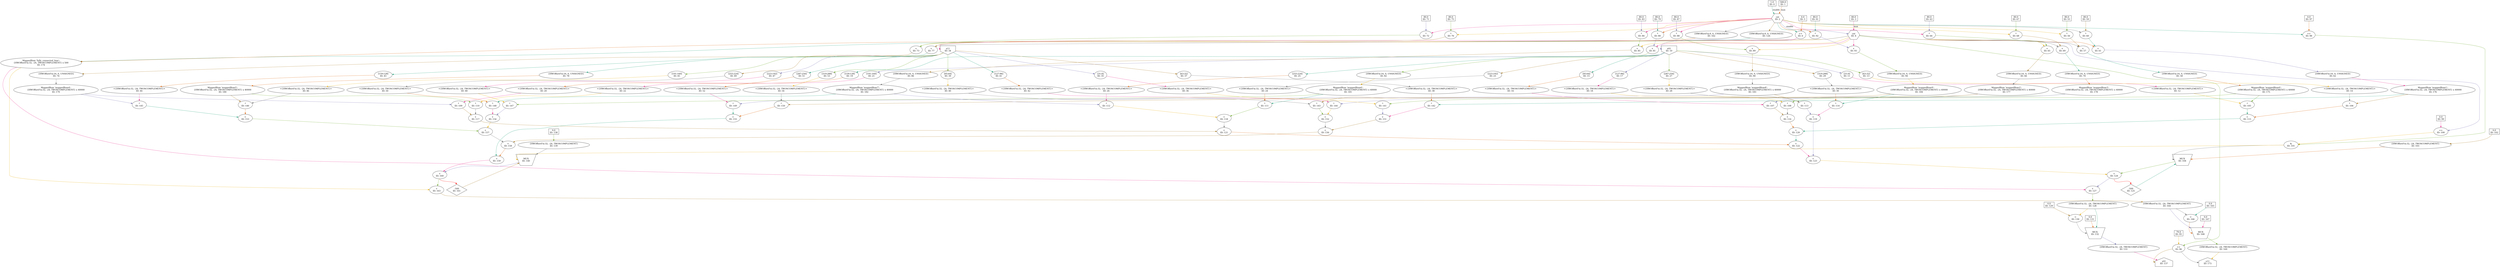 digraph fully_connected01_original{
	NodeConstantDouble0 [shape=box, label="1.0\nID: 0"];
	NodeConstantDouble1 [shape=box, label="500.0\nID: 1"];
	NodeCounterV12 [shape=hexagon, label="cnt\nID: 2"];
	NodeConstantDouble3 [shape=box, label="80.0\nID: 3"];
	NodeCounterV14 [shape=hexagon, label="cnt\nID: 4"];
	NodeConstantDouble95 [shape=box, label="79.0\nID: 95"];
	NodeEq96 [label="==\nID: 96"];
	NodeConstantDouble97 [shape=box, label="0.0\nID: 97"];
	NodeEq98 [label="==\nID: 98"];
	NodeConstantDouble99 [shape=box, label="0.0\nID: 99"];
	NodeEq100 [label="==\nID: 100"];
	NodeAnd101 [label="&\nID: 101"];
	NodeStreamOffset125 [shape=diamond, label="-500\nID: 125"];
	NodeConstantDouble102 [shape=box, label="0.0\nID: 102"];
	NodeCast103 [label="{HWOffsetFix:32, -24, TWOSCOMPLEMENT}\nID: 103"];
	NodeMux104 [shape=invtrapezium, label="MUX\nID: 104", height=0.5];
	NodeConstantDouble87 [shape=box, label="80.0\nID: 87"];
	NodeMul88 [label="*\nID: 88"];
	NodeAdd89 [label="+\nID: 89"];
	NodeCast90 [label="{HWOffsetFix:16, 0, UNSIGNED}\nID: 90"];
	NodeMappedRom183 [label="MappedRom 'mappedRom8':\n{HWOffsetFix:32, -24, TWOSCOMPLEMENT} x 40000\nID: 183"];
	NodeConstantDouble5 [shape=box, label="0.0\nID: 5"];
	NodeEq6 [label="==\nID: 6"];
	NodeInput10 [shape=invhouse, label="x01\nID: 10"];
	NodeSlice27 [label="[287:256]\nID: 27"];
	NodeReinterpret28 [label="<{HWOffsetFix:32, -24, TWOSCOMPLEMENT}>\nID: 28"];
	NodeMul113 [label="*\nID: 113"];
	NodeConstantDouble91 [shape=box, label="80.0\nID: 91"];
	NodeMul92 [label="*\nID: 92"];
	NodeAdd93 [label="+\nID: 93"];
	NodeCast94 [label="{HWOffsetFix:16, 0, UNSIGNED}\nID: 94"];
	NodeMappedRom184 [label="MappedRom 'mappedRom9':\n{HWOffsetFix:32, -24, TWOSCOMPLEMENT} x 40000\nID: 184"];
	NodeSlice29 [label="[319:288]\nID: 29"];
	NodeReinterpret30 [label="<{HWOffsetFix:32, -24, TWOSCOMPLEMENT}>\nID: 30"];
	NodeMul114 [label="*\nID: 114"];
	NodeAdd119 [label="+\nID: 119"];
	NodeConstantDouble55 [shape=box, label="80.0\nID: 55"];
	NodeMul56 [label="*\nID: 56"];
	NodeAdd57 [label="+\nID: 57"];
	NodeCast58 [label="{HWOffsetFix:16, 0, UNSIGNED}\nID: 58"];
	NodeMappedRom175 [label="MappedRom 'mappedRom0':\n{HWOffsetFix:32, -24, TWOSCOMPLEMENT} x 40000\nID: 175"];
	NodeSlice11 [label="[31:0]\nID: 11"];
	NodeReinterpret12 [label="<{HWOffsetFix:32, -24, TWOSCOMPLEMENT}>\nID: 12"];
	NodeMul105 [label="*\nID: 105"];
	NodeConstantDouble59 [shape=box, label="80.0\nID: 59"];
	NodeMul60 [label="*\nID: 60"];
	NodeAdd61 [label="+\nID: 61"];
	NodeCast62 [label="{HWOffsetFix:16, 0, UNSIGNED}\nID: 62"];
	NodeMappedRom176 [label="MappedRom 'mappedRom1':\n{HWOffsetFix:32, -24, TWOSCOMPLEMENT} x 40000\nID: 176"];
	NodeSlice13 [label="[63:32]\nID: 13"];
	NodeReinterpret14 [label="<{HWOffsetFix:32, -24, TWOSCOMPLEMENT}>\nID: 14"];
	NodeMul106 [label="*\nID: 106"];
	NodeAdd115 [label="+\nID: 115"];
	NodeConstantDouble63 [shape=box, label="80.0\nID: 63"];
	NodeMul64 [label="*\nID: 64"];
	NodeAdd65 [label="+\nID: 65"];
	NodeCast66 [label="{HWOffsetFix:16, 0, UNSIGNED}\nID: 66"];
	NodeMappedRom177 [label="MappedRom 'mappedRom2':\n{HWOffsetFix:32, -24, TWOSCOMPLEMENT} x 40000\nID: 177"];
	NodeSlice15 [label="[95:64]\nID: 15"];
	NodeReinterpret16 [label="<{HWOffsetFix:32, -24, TWOSCOMPLEMENT}>\nID: 16"];
	NodeMul107 [label="*\nID: 107"];
	NodeConstantDouble67 [shape=box, label="80.0\nID: 67"];
	NodeMul68 [label="*\nID: 68"];
	NodeAdd69 [label="+\nID: 69"];
	NodeCast70 [label="{HWOffsetFix:16, 0, UNSIGNED}\nID: 70"];
	NodeMappedRom178 [label="MappedRom 'mappedRom3':\n{HWOffsetFix:32, -24, TWOSCOMPLEMENT} x 40000\nID: 178"];
	NodeSlice17 [label="[127:96]\nID: 17"];
	NodeReinterpret18 [label="<{HWOffsetFix:32, -24, TWOSCOMPLEMENT}>\nID: 18"];
	NodeMul108 [label="*\nID: 108"];
	NodeAdd116 [label="+\nID: 116"];
	NodeAdd120 [label="+\nID: 120"];
	NodeConstantDouble71 [shape=box, label="80.0\nID: 71"];
	NodeMul72 [label="*\nID: 72"];
	NodeAdd73 [label="+\nID: 73"];
	NodeCast74 [label="{HWOffsetFix:16, 0, UNSIGNED}\nID: 74"];
	NodeMappedRom179 [label="MappedRom 'mappedRom4':\n{HWOffsetFix:32, -24, TWOSCOMPLEMENT} x 40000\nID: 179"];
	NodeSlice19 [label="[159:128]\nID: 19"];
	NodeReinterpret20 [label="<{HWOffsetFix:32, -24, TWOSCOMPLEMENT}>\nID: 20"];
	NodeMul109 [label="*\nID: 109"];
	NodeConstantDouble75 [shape=box, label="80.0\nID: 75"];
	NodeMul76 [label="*\nID: 76"];
	NodeAdd77 [label="+\nID: 77"];
	NodeCast78 [label="{HWOffsetFix:16, 0, UNSIGNED}\nID: 78"];
	NodeMappedRom180 [label="MappedRom 'mappedRom5':\n{HWOffsetFix:32, -24, TWOSCOMPLEMENT} x 40000\nID: 180"];
	NodeSlice21 [label="[191:160]\nID: 21"];
	NodeReinterpret22 [label="<{HWOffsetFix:32, -24, TWOSCOMPLEMENT}>\nID: 22"];
	NodeMul110 [label="*\nID: 110"];
	NodeAdd117 [label="+\nID: 117"];
	NodeConstantDouble79 [shape=box, label="80.0\nID: 79"];
	NodeMul80 [label="*\nID: 80"];
	NodeAdd81 [label="+\nID: 81"];
	NodeCast82 [label="{HWOffsetFix:16, 0, UNSIGNED}\nID: 82"];
	NodeMappedRom181 [label="MappedRom 'mappedRom6':\n{HWOffsetFix:32, -24, TWOSCOMPLEMENT} x 40000\nID: 181"];
	NodeSlice23 [label="[223:192]\nID: 23"];
	NodeReinterpret24 [label="<{HWOffsetFix:32, -24, TWOSCOMPLEMENT}>\nID: 24"];
	NodeMul111 [label="*\nID: 111"];
	NodeConstantDouble83 [shape=box, label="80.0\nID: 83"];
	NodeMul84 [label="*\nID: 84"];
	NodeAdd85 [label="+\nID: 85"];
	NodeCast86 [label="{HWOffsetFix:16, 0, UNSIGNED}\nID: 86"];
	NodeMappedRom182 [label="MappedRom 'mappedRom7':\n{HWOffsetFix:32, -24, TWOSCOMPLEMENT} x 40000\nID: 182"];
	NodeSlice25 [label="[255:224]\nID: 25"];
	NodeReinterpret26 [label="<{HWOffsetFix:32, -24, TWOSCOMPLEMENT}>\nID: 26"];
	NodeMul112 [label="*\nID: 112"];
	NodeAdd118 [label="+\nID: 118"];
	NodeAdd121 [label="+\nID: 121"];
	NodeAdd122 [label="+\nID: 122"];
	NodeAdd123 [label="+\nID: 123"];
	NodeAdd124 [label="+\nID: 124"];
	NodeCast126 [label="{HWOffsetFix:9, 0, UNSIGNED}\nID: 126"];
	NodeCast162 [label="{HWOffsetFix:9, 0, UNSIGNED}\nID: 162"];
	NodeMappedRom174 [label="MappedRom 'fully_connected_bias':\n{HWOffsetFix:32, -24, TWOSCOMPLEMENT} x 500\nID: 174"];
	NodeAdd127 [label="+\nID: 127"];
	NodeCast128 [label="{HWOffsetFix:32, -24, TWOSCOMPLEMENT}\nID: 128"];
	NodeConstantDouble129 [shape=box, label="0.0\nID: 129"];
	NodeLt130 [label="<\nID: 130"];
	NodeConstantDouble131 [shape=box, label="0.0\nID: 131"];
	NodeMux132 [shape=invtrapezium, label="MUX\nID: 132", height=0.5];
	NodeCast133 [label="{HWOffsetFix:32, -24, TWOSCOMPLEMENT}\nID: 133"];
	NodeOutput137 [shape=house, label="y01\nID: 137"];
	NodeStreamOffset161 [shape=diamond, label="-500\nID: 161"];
	NodeConstantDouble138 [shape=box, label="0.0\nID: 138"];
	NodeCast139 [label="{HWOffsetFix:32, -24, TWOSCOMPLEMENT}\nID: 139"];
	NodeMux140 [shape=invtrapezium, label="MUX\nID: 140", height=0.5];
	NodeInput34 [shape=invhouse, label="x11\nID: 34"];
	NodeSlice51 [label="[287:256]\nID: 51"];
	NodeReinterpret52 [label="<{HWOffsetFix:32, -24, TWOSCOMPLEMENT}>\nID: 52"];
	NodeMul149 [label="*\nID: 149"];
	NodeSlice53 [label="[319:288]\nID: 53"];
	NodeReinterpret54 [label="<{HWOffsetFix:32, -24, TWOSCOMPLEMENT}>\nID: 54"];
	NodeMul150 [label="*\nID: 150"];
	NodeAdd155 [label="+\nID: 155"];
	NodeSlice35 [label="[31:0]\nID: 35"];
	NodeReinterpret36 [label="<{HWOffsetFix:32, -24, TWOSCOMPLEMENT}>\nID: 36"];
	NodeMul141 [label="*\nID: 141"];
	NodeSlice37 [label="[63:32]\nID: 37"];
	NodeReinterpret38 [label="<{HWOffsetFix:32, -24, TWOSCOMPLEMENT}>\nID: 38"];
	NodeMul142 [label="*\nID: 142"];
	NodeAdd151 [label="+\nID: 151"];
	NodeSlice39 [label="[95:64]\nID: 39"];
	NodeReinterpret40 [label="<{HWOffsetFix:32, -24, TWOSCOMPLEMENT}>\nID: 40"];
	NodeMul143 [label="*\nID: 143"];
	NodeSlice41 [label="[127:96]\nID: 41"];
	NodeReinterpret42 [label="<{HWOffsetFix:32, -24, TWOSCOMPLEMENT}>\nID: 42"];
	NodeMul144 [label="*\nID: 144"];
	NodeAdd152 [label="+\nID: 152"];
	NodeAdd156 [label="+\nID: 156"];
	NodeSlice43 [label="[159:128]\nID: 43"];
	NodeReinterpret44 [label="<{HWOffsetFix:32, -24, TWOSCOMPLEMENT}>\nID: 44"];
	NodeMul145 [label="*\nID: 145"];
	NodeSlice45 [label="[191:160]\nID: 45"];
	NodeReinterpret46 [label="<{HWOffsetFix:32, -24, TWOSCOMPLEMENT}>\nID: 46"];
	NodeMul146 [label="*\nID: 146"];
	NodeAdd153 [label="+\nID: 153"];
	NodeSlice47 [label="[223:192]\nID: 47"];
	NodeReinterpret48 [label="<{HWOffsetFix:32, -24, TWOSCOMPLEMENT}>\nID: 48"];
	NodeMul147 [label="*\nID: 147"];
	NodeSlice49 [label="[255:224]\nID: 49"];
	NodeReinterpret50 [label="<{HWOffsetFix:32, -24, TWOSCOMPLEMENT}>\nID: 50"];
	NodeMul148 [label="*\nID: 148"];
	NodeAdd154 [label="+\nID: 154"];
	NodeAdd157 [label="+\nID: 157"];
	NodeAdd158 [label="+\nID: 158"];
	NodeAdd159 [label="+\nID: 159"];
	NodeAdd160 [label="+\nID: 160"];
	NodeAdd163 [label="+\nID: 163"];
	NodeCast164 [label="{HWOffsetFix:32, -24, TWOSCOMPLEMENT}\nID: 164"];
	NodeConstantDouble165 [shape=box, label="0.0\nID: 165"];
	NodeLt166 [label="<\nID: 166"];
	NodeConstantDouble167 [shape=box, label="0.0\nID: 167"];
	NodeMux168 [shape=invtrapezium, label="MUX\nID: 168", height=0.5];
	NodeCast169 [label="{HWOffsetFix:32, -24, TWOSCOMPLEMENT}\nID: 169"];
	NodeOutput173 [shape=house, label="y11\nID: 173"];
	NodeConstantDouble0 -> NodeCounterV12[label="enable" color="/dark28/1" photon_data="EDGE,SrcNode:0,SrcNodePort:value"];
	NodeConstantDouble1 -> NodeCounterV12[label="max" color="/dark28/2" photon_data="EDGE,SrcNode:1,SrcNodePort:value"];
	NodeCounterV12 -> NodeCounterV14[label="enable" color="/dark28/3" photon_data="EDGE,SrcNode:2,SrcNodePort:wrap"];
	NodeConstantDouble3 -> NodeCounterV14[label="max" color="/dark28/4" photon_data="EDGE,SrcNode:3,SrcNodePort:value"];
	NodeCounterV14 -> NodeEq96[color="/dark28/5" photon_data="EDGE,SrcNode:4,SrcNodePort:count"];
	NodeConstantDouble95 -> NodeEq96[color="/dark28/6" photon_data="EDGE,SrcNode:95,SrcNodePort:value"];
	NodeEq96 -> NodeOutput137[headport="w" color="/dark28/7" ];
	NodeEq96 -> NodeOutput173[headport="w" color="/dark28/8" ];
	NodeCounterV12 -> NodeEq98[color="/dark28/1" photon_data="EDGE,SrcNode:2,SrcNodePort:count"];
	NodeConstantDouble97 -> NodeEq98[color="/dark28/2" photon_data="EDGE,SrcNode:97,SrcNodePort:value"];
	NodeCounterV14 -> NodeEq100[color="/dark28/3" photon_data="EDGE,SrcNode:4,SrcNodePort:count"];
	NodeConstantDouble99 -> NodeEq100[color="/dark28/4" photon_data="EDGE,SrcNode:99,SrcNodePort:value"];
	NodeEq98 -> NodeAnd101[color="/dark28/5" photon_data="EDGE,SrcNode:98,SrcNodePort:result"];
	NodeEq100 -> NodeAnd101[color="/dark28/6" photon_data="EDGE,SrcNode:100,SrcNodePort:result"];
	NodeAdd124 -> NodeStreamOffset125[headport="n", tailport="s", color=red photon_data="EDGE,SrcNode:124,SrcNodePort:result"];
	NodeConstantDouble102 -> NodeCast103[color="/dark28/7" photon_data="EDGE,SrcNode:102,SrcNodePort:value"];
	NodeAnd101 -> NodeMux104[headport="w" color="/dark28/8" photon_data="EDGE,SrcNode:101,SrcNodePort:result"];
	NodeStreamOffset125 -> NodeMux104[color="/dark28/1" photon_data="EDGE,SrcNode:125,SrcNodePort:output"];
	NodeCast103 -> NodeMux104[color="/dark28/2" photon_data="EDGE,SrcNode:103,SrcNodePort:o"];
	NodeConstantDouble87 -> NodeMul88[color="/dark28/3" photon_data="EDGE,SrcNode:87,SrcNodePort:value"];
	NodeCounterV12 -> NodeMul88[color="/dark28/4" photon_data="EDGE,SrcNode:2,SrcNodePort:count"];
	NodeMul88 -> NodeAdd89[color="/dark28/5" photon_data="EDGE,SrcNode:88,SrcNodePort:result"];
	NodeCounterV14 -> NodeAdd89[color="/dark28/6" photon_data="EDGE,SrcNode:4,SrcNodePort:count"];
	NodeAdd89 -> NodeCast90[color="/dark28/7" photon_data="EDGE,SrcNode:89,SrcNodePort:result"];
	NodeCast90 -> NodeMappedRom183[color="/dark28/8" photon_data="EDGE,SrcNode:90,SrcNodePort:o"];
	NodeCounterV12 -> NodeEq6[color="/dark28/1" photon_data="EDGE,SrcNode:2,SrcNodePort:count"];
	NodeConstantDouble5 -> NodeEq6[color="/dark28/2" photon_data="EDGE,SrcNode:5,SrcNodePort:value"];
	NodeEq6 -> NodeInput10[headport="w" color="/dark28/3" ];
	NodeEq6 -> NodeInput34[headport="w" color="/dark28/4" ];
	NodeInput10 -> NodeSlice27[color="/dark28/5" photon_data="EDGE,SrcNode:10,SrcNodePort:data"];
	NodeSlice27 -> NodeReinterpret28[color="/dark28/6" photon_data="EDGE,SrcNode:27,SrcNodePort:result"];
	NodeMappedRom183 -> NodeMul113[color="/dark28/7" photon_data="EDGE,SrcNode:183,SrcNodePort:dataa"];
	NodeReinterpret28 -> NodeMul113[color="/dark28/8" photon_data="EDGE,SrcNode:28,SrcNodePort:output"];
	NodeConstantDouble91 -> NodeMul92[color="/dark28/1" photon_data="EDGE,SrcNode:91,SrcNodePort:value"];
	NodeCounterV12 -> NodeMul92[color="/dark28/2" photon_data="EDGE,SrcNode:2,SrcNodePort:count"];
	NodeMul92 -> NodeAdd93[color="/dark28/3" photon_data="EDGE,SrcNode:92,SrcNodePort:result"];
	NodeCounterV14 -> NodeAdd93[color="/dark28/4" photon_data="EDGE,SrcNode:4,SrcNodePort:count"];
	NodeAdd93 -> NodeCast94[color="/dark28/5" photon_data="EDGE,SrcNode:93,SrcNodePort:result"];
	NodeCast94 -> NodeMappedRom184[color="/dark28/6" photon_data="EDGE,SrcNode:94,SrcNodePort:o"];
	NodeInput10 -> NodeSlice29[color="/dark28/7" photon_data="EDGE,SrcNode:10,SrcNodePort:data"];
	NodeSlice29 -> NodeReinterpret30[color="/dark28/8" photon_data="EDGE,SrcNode:29,SrcNodePort:result"];
	NodeMappedRom184 -> NodeMul114[color="/dark28/1" photon_data="EDGE,SrcNode:184,SrcNodePort:dataa"];
	NodeReinterpret30 -> NodeMul114[color="/dark28/2" photon_data="EDGE,SrcNode:30,SrcNodePort:output"];
	NodeMul113 -> NodeAdd119[color="/dark28/3" photon_data="EDGE,SrcNode:113,SrcNodePort:result"];
	NodeMul114 -> NodeAdd119[color="/dark28/4" photon_data="EDGE,SrcNode:114,SrcNodePort:result"];
	NodeConstantDouble55 -> NodeMul56[color="/dark28/5" photon_data="EDGE,SrcNode:55,SrcNodePort:value"];
	NodeCounterV12 -> NodeMul56[color="/dark28/6" photon_data="EDGE,SrcNode:2,SrcNodePort:count"];
	NodeMul56 -> NodeAdd57[color="/dark28/7" photon_data="EDGE,SrcNode:56,SrcNodePort:result"];
	NodeCounterV14 -> NodeAdd57[color="/dark28/8" photon_data="EDGE,SrcNode:4,SrcNodePort:count"];
	NodeAdd57 -> NodeCast58[color="/dark28/1" photon_data="EDGE,SrcNode:57,SrcNodePort:result"];
	NodeCast58 -> NodeMappedRom175[color="/dark28/2" photon_data="EDGE,SrcNode:58,SrcNodePort:o"];
	NodeInput10 -> NodeSlice11[color="/dark28/3" photon_data="EDGE,SrcNode:10,SrcNodePort:data"];
	NodeSlice11 -> NodeReinterpret12[color="/dark28/4" photon_data="EDGE,SrcNode:11,SrcNodePort:result"];
	NodeMappedRom175 -> NodeMul105[color="/dark28/5" photon_data="EDGE,SrcNode:175,SrcNodePort:dataa"];
	NodeReinterpret12 -> NodeMul105[color="/dark28/6" photon_data="EDGE,SrcNode:12,SrcNodePort:output"];
	NodeConstantDouble59 -> NodeMul60[color="/dark28/7" photon_data="EDGE,SrcNode:59,SrcNodePort:value"];
	NodeCounterV12 -> NodeMul60[color="/dark28/8" photon_data="EDGE,SrcNode:2,SrcNodePort:count"];
	NodeMul60 -> NodeAdd61[color="/dark28/1" photon_data="EDGE,SrcNode:60,SrcNodePort:result"];
	NodeCounterV14 -> NodeAdd61[color="/dark28/2" photon_data="EDGE,SrcNode:4,SrcNodePort:count"];
	NodeAdd61 -> NodeCast62[color="/dark28/3" photon_data="EDGE,SrcNode:61,SrcNodePort:result"];
	NodeCast62 -> NodeMappedRom176[color="/dark28/4" photon_data="EDGE,SrcNode:62,SrcNodePort:o"];
	NodeInput10 -> NodeSlice13[color="/dark28/5" photon_data="EDGE,SrcNode:10,SrcNodePort:data"];
	NodeSlice13 -> NodeReinterpret14[color="/dark28/6" photon_data="EDGE,SrcNode:13,SrcNodePort:result"];
	NodeMappedRom176 -> NodeMul106[color="/dark28/7" photon_data="EDGE,SrcNode:176,SrcNodePort:dataa"];
	NodeReinterpret14 -> NodeMul106[color="/dark28/8" photon_data="EDGE,SrcNode:14,SrcNodePort:output"];
	NodeMul105 -> NodeAdd115[color="/dark28/1" photon_data="EDGE,SrcNode:105,SrcNodePort:result"];
	NodeMul106 -> NodeAdd115[color="/dark28/2" photon_data="EDGE,SrcNode:106,SrcNodePort:result"];
	NodeConstantDouble63 -> NodeMul64[color="/dark28/3" photon_data="EDGE,SrcNode:63,SrcNodePort:value"];
	NodeCounterV12 -> NodeMul64[color="/dark28/4" photon_data="EDGE,SrcNode:2,SrcNodePort:count"];
	NodeMul64 -> NodeAdd65[color="/dark28/5" photon_data="EDGE,SrcNode:64,SrcNodePort:result"];
	NodeCounterV14 -> NodeAdd65[color="/dark28/6" photon_data="EDGE,SrcNode:4,SrcNodePort:count"];
	NodeAdd65 -> NodeCast66[color="/dark28/7" photon_data="EDGE,SrcNode:65,SrcNodePort:result"];
	NodeCast66 -> NodeMappedRom177[color="/dark28/8" photon_data="EDGE,SrcNode:66,SrcNodePort:o"];
	NodeInput10 -> NodeSlice15[color="/dark28/1" photon_data="EDGE,SrcNode:10,SrcNodePort:data"];
	NodeSlice15 -> NodeReinterpret16[color="/dark28/2" photon_data="EDGE,SrcNode:15,SrcNodePort:result"];
	NodeMappedRom177 -> NodeMul107[color="/dark28/3" photon_data="EDGE,SrcNode:177,SrcNodePort:dataa"];
	NodeReinterpret16 -> NodeMul107[color="/dark28/4" photon_data="EDGE,SrcNode:16,SrcNodePort:output"];
	NodeConstantDouble67 -> NodeMul68[color="/dark28/5" photon_data="EDGE,SrcNode:67,SrcNodePort:value"];
	NodeCounterV12 -> NodeMul68[color="/dark28/6" photon_data="EDGE,SrcNode:2,SrcNodePort:count"];
	NodeMul68 -> NodeAdd69[color="/dark28/7" photon_data="EDGE,SrcNode:68,SrcNodePort:result"];
	NodeCounterV14 -> NodeAdd69[color="/dark28/8" photon_data="EDGE,SrcNode:4,SrcNodePort:count"];
	NodeAdd69 -> NodeCast70[color="/dark28/1" photon_data="EDGE,SrcNode:69,SrcNodePort:result"];
	NodeCast70 -> NodeMappedRom178[color="/dark28/2" photon_data="EDGE,SrcNode:70,SrcNodePort:o"];
	NodeInput10 -> NodeSlice17[color="/dark28/3" photon_data="EDGE,SrcNode:10,SrcNodePort:data"];
	NodeSlice17 -> NodeReinterpret18[color="/dark28/4" photon_data="EDGE,SrcNode:17,SrcNodePort:result"];
	NodeMappedRom178 -> NodeMul108[color="/dark28/5" photon_data="EDGE,SrcNode:178,SrcNodePort:dataa"];
	NodeReinterpret18 -> NodeMul108[color="/dark28/6" photon_data="EDGE,SrcNode:18,SrcNodePort:output"];
	NodeMul107 -> NodeAdd116[color="/dark28/7" photon_data="EDGE,SrcNode:107,SrcNodePort:result"];
	NodeMul108 -> NodeAdd116[color="/dark28/8" photon_data="EDGE,SrcNode:108,SrcNodePort:result"];
	NodeAdd115 -> NodeAdd120[color="/dark28/1" photon_data="EDGE,SrcNode:115,SrcNodePort:result"];
	NodeAdd116 -> NodeAdd120[color="/dark28/2" photon_data="EDGE,SrcNode:116,SrcNodePort:result"];
	NodeConstantDouble71 -> NodeMul72[color="/dark28/3" photon_data="EDGE,SrcNode:71,SrcNodePort:value"];
	NodeCounterV12 -> NodeMul72[color="/dark28/4" photon_data="EDGE,SrcNode:2,SrcNodePort:count"];
	NodeMul72 -> NodeAdd73[color="/dark28/5" photon_data="EDGE,SrcNode:72,SrcNodePort:result"];
	NodeCounterV14 -> NodeAdd73[color="/dark28/6" photon_data="EDGE,SrcNode:4,SrcNodePort:count"];
	NodeAdd73 -> NodeCast74[color="/dark28/7" photon_data="EDGE,SrcNode:73,SrcNodePort:result"];
	NodeCast74 -> NodeMappedRom179[color="/dark28/8" photon_data="EDGE,SrcNode:74,SrcNodePort:o"];
	NodeInput10 -> NodeSlice19[color="/dark28/1" photon_data="EDGE,SrcNode:10,SrcNodePort:data"];
	NodeSlice19 -> NodeReinterpret20[color="/dark28/2" photon_data="EDGE,SrcNode:19,SrcNodePort:result"];
	NodeMappedRom179 -> NodeMul109[color="/dark28/3" photon_data="EDGE,SrcNode:179,SrcNodePort:dataa"];
	NodeReinterpret20 -> NodeMul109[color="/dark28/4" photon_data="EDGE,SrcNode:20,SrcNodePort:output"];
	NodeConstantDouble75 -> NodeMul76[color="/dark28/5" photon_data="EDGE,SrcNode:75,SrcNodePort:value"];
	NodeCounterV12 -> NodeMul76[color="/dark28/6" photon_data="EDGE,SrcNode:2,SrcNodePort:count"];
	NodeMul76 -> NodeAdd77[color="/dark28/7" photon_data="EDGE,SrcNode:76,SrcNodePort:result"];
	NodeCounterV14 -> NodeAdd77[color="/dark28/8" photon_data="EDGE,SrcNode:4,SrcNodePort:count"];
	NodeAdd77 -> NodeCast78[color="/dark28/1" photon_data="EDGE,SrcNode:77,SrcNodePort:result"];
	NodeCast78 -> NodeMappedRom180[color="/dark28/2" photon_data="EDGE,SrcNode:78,SrcNodePort:o"];
	NodeInput10 -> NodeSlice21[color="/dark28/3" photon_data="EDGE,SrcNode:10,SrcNodePort:data"];
	NodeSlice21 -> NodeReinterpret22[color="/dark28/4" photon_data="EDGE,SrcNode:21,SrcNodePort:result"];
	NodeMappedRom180 -> NodeMul110[color="/dark28/5" photon_data="EDGE,SrcNode:180,SrcNodePort:dataa"];
	NodeReinterpret22 -> NodeMul110[color="/dark28/6" photon_data="EDGE,SrcNode:22,SrcNodePort:output"];
	NodeMul109 -> NodeAdd117[color="/dark28/7" photon_data="EDGE,SrcNode:109,SrcNodePort:result"];
	NodeMul110 -> NodeAdd117[color="/dark28/8" photon_data="EDGE,SrcNode:110,SrcNodePort:result"];
	NodeConstantDouble79 -> NodeMul80[color="/dark28/1" photon_data="EDGE,SrcNode:79,SrcNodePort:value"];
	NodeCounterV12 -> NodeMul80[color="/dark28/2" photon_data="EDGE,SrcNode:2,SrcNodePort:count"];
	NodeMul80 -> NodeAdd81[color="/dark28/3" photon_data="EDGE,SrcNode:80,SrcNodePort:result"];
	NodeCounterV14 -> NodeAdd81[color="/dark28/4" photon_data="EDGE,SrcNode:4,SrcNodePort:count"];
	NodeAdd81 -> NodeCast82[color="/dark28/5" photon_data="EDGE,SrcNode:81,SrcNodePort:result"];
	NodeCast82 -> NodeMappedRom181[color="/dark28/6" photon_data="EDGE,SrcNode:82,SrcNodePort:o"];
	NodeInput10 -> NodeSlice23[color="/dark28/7" photon_data="EDGE,SrcNode:10,SrcNodePort:data"];
	NodeSlice23 -> NodeReinterpret24[color="/dark28/8" photon_data="EDGE,SrcNode:23,SrcNodePort:result"];
	NodeMappedRom181 -> NodeMul111[color="/dark28/1" photon_data="EDGE,SrcNode:181,SrcNodePort:dataa"];
	NodeReinterpret24 -> NodeMul111[color="/dark28/2" photon_data="EDGE,SrcNode:24,SrcNodePort:output"];
	NodeConstantDouble83 -> NodeMul84[color="/dark28/3" photon_data="EDGE,SrcNode:83,SrcNodePort:value"];
	NodeCounterV12 -> NodeMul84[color="/dark28/4" photon_data="EDGE,SrcNode:2,SrcNodePort:count"];
	NodeMul84 -> NodeAdd85[color="/dark28/5" photon_data="EDGE,SrcNode:84,SrcNodePort:result"];
	NodeCounterV14 -> NodeAdd85[color="/dark28/6" photon_data="EDGE,SrcNode:4,SrcNodePort:count"];
	NodeAdd85 -> NodeCast86[color="/dark28/7" photon_data="EDGE,SrcNode:85,SrcNodePort:result"];
	NodeCast86 -> NodeMappedRom182[color="/dark28/8" photon_data="EDGE,SrcNode:86,SrcNodePort:o"];
	NodeInput10 -> NodeSlice25[color="/dark28/1" photon_data="EDGE,SrcNode:10,SrcNodePort:data"];
	NodeSlice25 -> NodeReinterpret26[color="/dark28/2" photon_data="EDGE,SrcNode:25,SrcNodePort:result"];
	NodeMappedRom182 -> NodeMul112[color="/dark28/3" photon_data="EDGE,SrcNode:182,SrcNodePort:dataa"];
	NodeReinterpret26 -> NodeMul112[color="/dark28/4" photon_data="EDGE,SrcNode:26,SrcNodePort:output"];
	NodeMul111 -> NodeAdd118[color="/dark28/5" photon_data="EDGE,SrcNode:111,SrcNodePort:result"];
	NodeMul112 -> NodeAdd118[color="/dark28/6" photon_data="EDGE,SrcNode:112,SrcNodePort:result"];
	NodeAdd117 -> NodeAdd121[color="/dark28/7" photon_data="EDGE,SrcNode:117,SrcNodePort:result"];
	NodeAdd118 -> NodeAdd121[color="/dark28/8" photon_data="EDGE,SrcNode:118,SrcNodePort:result"];
	NodeAdd120 -> NodeAdd122[color="/dark28/1" photon_data="EDGE,SrcNode:120,SrcNodePort:result"];
	NodeAdd121 -> NodeAdd122[color="/dark28/2" photon_data="EDGE,SrcNode:121,SrcNodePort:result"];
	NodeAdd119 -> NodeAdd123[color="/dark28/3" photon_data="EDGE,SrcNode:119,SrcNodePort:result"];
	NodeAdd122 -> NodeAdd123[color="/dark28/4" photon_data="EDGE,SrcNode:122,SrcNodePort:result"];
	NodeMux104 -> NodeAdd124[color="/dark28/5" photon_data="EDGE,SrcNode:104,SrcNodePort:result"];
	NodeAdd123 -> NodeAdd124[color="/dark28/6" photon_data="EDGE,SrcNode:123,SrcNodePort:result"];
	NodeCounterV12 -> NodeCast126[color="/dark28/7" photon_data="EDGE,SrcNode:2,SrcNodePort:count"];
	NodeCounterV12 -> NodeCast162[color="/dark28/8" photon_data="EDGE,SrcNode:2,SrcNodePort:count"];
	NodeCast126 -> NodeMappedRom174[color="/dark28/1" photon_data="EDGE,SrcNode:126,SrcNodePort:o"];
	NodeCast162 -> NodeMappedRom174[color="/dark28/2" photon_data="EDGE,SrcNode:162,SrcNodePort:o"];
	NodeAdd124 -> NodeAdd127[color="/dark28/3" photon_data="EDGE,SrcNode:124,SrcNodePort:result"];
	NodeMappedRom174 -> NodeAdd127[color="/dark28/4" photon_data="EDGE,SrcNode:174,SrcNodePort:dataa"];
	NodeAdd127 -> NodeCast128[color="/dark28/5" photon_data="EDGE,SrcNode:127,SrcNodePort:result"];
	NodeCast128 -> NodeLt130[color="/dark28/6" photon_data="EDGE,SrcNode:128,SrcNodePort:o"];
	NodeConstantDouble129 -> NodeLt130[color="/dark28/7" photon_data="EDGE,SrcNode:129,SrcNodePort:value"];
	NodeLt130 -> NodeMux132[headport="w" color="/dark28/8" photon_data="EDGE,SrcNode:130,SrcNodePort:result"];
	NodeCast128 -> NodeMux132[color="/dark28/1" photon_data="EDGE,SrcNode:128,SrcNodePort:o"];
	NodeConstantDouble131 -> NodeMux132[color="/dark28/2" photon_data="EDGE,SrcNode:131,SrcNodePort:value"];
	NodeMux132 -> NodeCast133[color="/dark28/3" photon_data="EDGE,SrcNode:132,SrcNodePort:result"];
	NodeCast133 -> NodeOutput137[color="/dark28/4" photon_data="EDGE,SrcNode:133,SrcNodePort:o"];
	NodeAdd160 -> NodeStreamOffset161[headport="n", tailport="s", color=red photon_data="EDGE,SrcNode:160,SrcNodePort:result"];
	NodeConstantDouble138 -> NodeCast139[color="/dark28/5" photon_data="EDGE,SrcNode:138,SrcNodePort:value"];
	NodeAnd101 -> NodeMux140[headport="w" color="/dark28/6" photon_data="EDGE,SrcNode:101,SrcNodePort:result"];
	NodeStreamOffset161 -> NodeMux140[color="/dark28/7" photon_data="EDGE,SrcNode:161,SrcNodePort:output"];
	NodeCast139 -> NodeMux140[color="/dark28/8" photon_data="EDGE,SrcNode:139,SrcNodePort:o"];
	NodeInput34 -> NodeSlice51[color="/dark28/1" photon_data="EDGE,SrcNode:34,SrcNodePort:data"];
	NodeSlice51 -> NodeReinterpret52[color="/dark28/2" photon_data="EDGE,SrcNode:51,SrcNodePort:result"];
	NodeMappedRom183 -> NodeMul149[color="/dark28/3" photon_data="EDGE,SrcNode:183,SrcNodePort:dataa"];
	NodeReinterpret52 -> NodeMul149[color="/dark28/4" photon_data="EDGE,SrcNode:52,SrcNodePort:output"];
	NodeInput34 -> NodeSlice53[color="/dark28/5" photon_data="EDGE,SrcNode:34,SrcNodePort:data"];
	NodeSlice53 -> NodeReinterpret54[color="/dark28/6" photon_data="EDGE,SrcNode:53,SrcNodePort:result"];
	NodeMappedRom184 -> NodeMul150[color="/dark28/7" photon_data="EDGE,SrcNode:184,SrcNodePort:dataa"];
	NodeReinterpret54 -> NodeMul150[color="/dark28/8" photon_data="EDGE,SrcNode:54,SrcNodePort:output"];
	NodeMul149 -> NodeAdd155[color="/dark28/1" photon_data="EDGE,SrcNode:149,SrcNodePort:result"];
	NodeMul150 -> NodeAdd155[color="/dark28/2" photon_data="EDGE,SrcNode:150,SrcNodePort:result"];
	NodeInput34 -> NodeSlice35[color="/dark28/3" photon_data="EDGE,SrcNode:34,SrcNodePort:data"];
	NodeSlice35 -> NodeReinterpret36[color="/dark28/4" photon_data="EDGE,SrcNode:35,SrcNodePort:result"];
	NodeMappedRom175 -> NodeMul141[color="/dark28/5" photon_data="EDGE,SrcNode:175,SrcNodePort:dataa"];
	NodeReinterpret36 -> NodeMul141[color="/dark28/6" photon_data="EDGE,SrcNode:36,SrcNodePort:output"];
	NodeInput34 -> NodeSlice37[color="/dark28/7" photon_data="EDGE,SrcNode:34,SrcNodePort:data"];
	NodeSlice37 -> NodeReinterpret38[color="/dark28/8" photon_data="EDGE,SrcNode:37,SrcNodePort:result"];
	NodeMappedRom176 -> NodeMul142[color="/dark28/1" photon_data="EDGE,SrcNode:176,SrcNodePort:dataa"];
	NodeReinterpret38 -> NodeMul142[color="/dark28/2" photon_data="EDGE,SrcNode:38,SrcNodePort:output"];
	NodeMul141 -> NodeAdd151[color="/dark28/3" photon_data="EDGE,SrcNode:141,SrcNodePort:result"];
	NodeMul142 -> NodeAdd151[color="/dark28/4" photon_data="EDGE,SrcNode:142,SrcNodePort:result"];
	NodeInput34 -> NodeSlice39[color="/dark28/5" photon_data="EDGE,SrcNode:34,SrcNodePort:data"];
	NodeSlice39 -> NodeReinterpret40[color="/dark28/6" photon_data="EDGE,SrcNode:39,SrcNodePort:result"];
	NodeMappedRom177 -> NodeMul143[color="/dark28/7" photon_data="EDGE,SrcNode:177,SrcNodePort:dataa"];
	NodeReinterpret40 -> NodeMul143[color="/dark28/8" photon_data="EDGE,SrcNode:40,SrcNodePort:output"];
	NodeInput34 -> NodeSlice41[color="/dark28/1" photon_data="EDGE,SrcNode:34,SrcNodePort:data"];
	NodeSlice41 -> NodeReinterpret42[color="/dark28/2" photon_data="EDGE,SrcNode:41,SrcNodePort:result"];
	NodeMappedRom178 -> NodeMul144[color="/dark28/3" photon_data="EDGE,SrcNode:178,SrcNodePort:dataa"];
	NodeReinterpret42 -> NodeMul144[color="/dark28/4" photon_data="EDGE,SrcNode:42,SrcNodePort:output"];
	NodeMul143 -> NodeAdd152[color="/dark28/5" photon_data="EDGE,SrcNode:143,SrcNodePort:result"];
	NodeMul144 -> NodeAdd152[color="/dark28/6" photon_data="EDGE,SrcNode:144,SrcNodePort:result"];
	NodeAdd151 -> NodeAdd156[color="/dark28/7" photon_data="EDGE,SrcNode:151,SrcNodePort:result"];
	NodeAdd152 -> NodeAdd156[color="/dark28/8" photon_data="EDGE,SrcNode:152,SrcNodePort:result"];
	NodeInput34 -> NodeSlice43[color="/dark28/1" photon_data="EDGE,SrcNode:34,SrcNodePort:data"];
	NodeSlice43 -> NodeReinterpret44[color="/dark28/2" photon_data="EDGE,SrcNode:43,SrcNodePort:result"];
	NodeMappedRom179 -> NodeMul145[color="/dark28/3" photon_data="EDGE,SrcNode:179,SrcNodePort:dataa"];
	NodeReinterpret44 -> NodeMul145[color="/dark28/4" photon_data="EDGE,SrcNode:44,SrcNodePort:output"];
	NodeInput34 -> NodeSlice45[color="/dark28/5" photon_data="EDGE,SrcNode:34,SrcNodePort:data"];
	NodeSlice45 -> NodeReinterpret46[color="/dark28/6" photon_data="EDGE,SrcNode:45,SrcNodePort:result"];
	NodeMappedRom180 -> NodeMul146[color="/dark28/7" photon_data="EDGE,SrcNode:180,SrcNodePort:dataa"];
	NodeReinterpret46 -> NodeMul146[color="/dark28/8" photon_data="EDGE,SrcNode:46,SrcNodePort:output"];
	NodeMul145 -> NodeAdd153[color="/dark28/1" photon_data="EDGE,SrcNode:145,SrcNodePort:result"];
	NodeMul146 -> NodeAdd153[color="/dark28/2" photon_data="EDGE,SrcNode:146,SrcNodePort:result"];
	NodeInput34 -> NodeSlice47[color="/dark28/3" photon_data="EDGE,SrcNode:34,SrcNodePort:data"];
	NodeSlice47 -> NodeReinterpret48[color="/dark28/4" photon_data="EDGE,SrcNode:47,SrcNodePort:result"];
	NodeMappedRom181 -> NodeMul147[color="/dark28/5" photon_data="EDGE,SrcNode:181,SrcNodePort:dataa"];
	NodeReinterpret48 -> NodeMul147[color="/dark28/6" photon_data="EDGE,SrcNode:48,SrcNodePort:output"];
	NodeInput34 -> NodeSlice49[color="/dark28/7" photon_data="EDGE,SrcNode:34,SrcNodePort:data"];
	NodeSlice49 -> NodeReinterpret50[color="/dark28/8" photon_data="EDGE,SrcNode:49,SrcNodePort:result"];
	NodeMappedRom182 -> NodeMul148[color="/dark28/1" photon_data="EDGE,SrcNode:182,SrcNodePort:dataa"];
	NodeReinterpret50 -> NodeMul148[color="/dark28/2" photon_data="EDGE,SrcNode:50,SrcNodePort:output"];
	NodeMul147 -> NodeAdd154[color="/dark28/3" photon_data="EDGE,SrcNode:147,SrcNodePort:result"];
	NodeMul148 -> NodeAdd154[color="/dark28/4" photon_data="EDGE,SrcNode:148,SrcNodePort:result"];
	NodeAdd153 -> NodeAdd157[color="/dark28/5" photon_data="EDGE,SrcNode:153,SrcNodePort:result"];
	NodeAdd154 -> NodeAdd157[color="/dark28/6" photon_data="EDGE,SrcNode:154,SrcNodePort:result"];
	NodeAdd156 -> NodeAdd158[color="/dark28/7" photon_data="EDGE,SrcNode:156,SrcNodePort:result"];
	NodeAdd157 -> NodeAdd158[color="/dark28/8" photon_data="EDGE,SrcNode:157,SrcNodePort:result"];
	NodeAdd155 -> NodeAdd159[color="/dark28/1" photon_data="EDGE,SrcNode:155,SrcNodePort:result"];
	NodeAdd158 -> NodeAdd159[color="/dark28/2" photon_data="EDGE,SrcNode:158,SrcNodePort:result"];
	NodeMux140 -> NodeAdd160[color="/dark28/3" photon_data="EDGE,SrcNode:140,SrcNodePort:result"];
	NodeAdd159 -> NodeAdd160[color="/dark28/4" photon_data="EDGE,SrcNode:159,SrcNodePort:result"];
	NodeAdd160 -> NodeAdd163[color="/dark28/5" photon_data="EDGE,SrcNode:160,SrcNodePort:result"];
	NodeMappedRom174 -> NodeAdd163[color="/dark28/6" photon_data="EDGE,SrcNode:174,SrcNodePort:datab"];
	NodeAdd163 -> NodeCast164[color="/dark28/7" photon_data="EDGE,SrcNode:163,SrcNodePort:result"];
	NodeCast164 -> NodeLt166[color="/dark28/8" photon_data="EDGE,SrcNode:164,SrcNodePort:o"];
	NodeConstantDouble165 -> NodeLt166[color="/dark28/1" photon_data="EDGE,SrcNode:165,SrcNodePort:value"];
	NodeLt166 -> NodeMux168[headport="w" color="/dark28/2" photon_data="EDGE,SrcNode:166,SrcNodePort:result"];
	NodeCast164 -> NodeMux168[color="/dark28/3" photon_data="EDGE,SrcNode:164,SrcNodePort:o"];
	NodeConstantDouble167 -> NodeMux168[color="/dark28/4" photon_data="EDGE,SrcNode:167,SrcNodePort:value"];
	NodeMux168 -> NodeCast169[color="/dark28/5" photon_data="EDGE,SrcNode:168,SrcNodePort:result"];
	NodeCast169 -> NodeOutput173[color="/dark28/6" photon_data="EDGE,SrcNode:169,SrcNodePort:o"];
}
